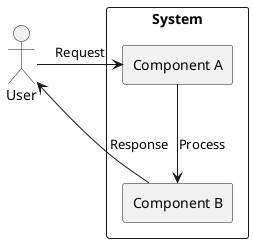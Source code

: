 @startuml

actor "User" as user
rectangle "System" {
  rectangle "Component A" as componentA
  rectangle "Component B" as componentB
}

user -> componentA : Request
componentA --> componentB : Process
user <- componentB : Response

@enduml
